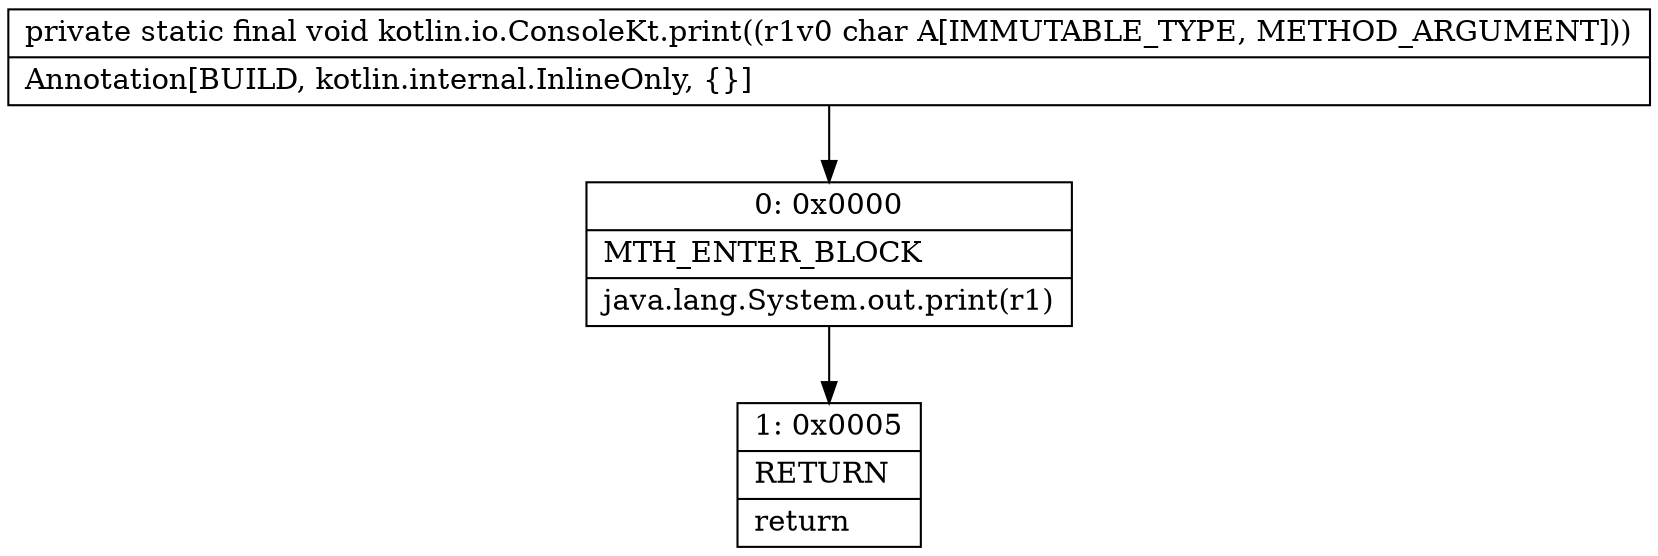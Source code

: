 digraph "CFG forkotlin.io.ConsoleKt.print(C)V" {
Node_0 [shape=record,label="{0\:\ 0x0000|MTH_ENTER_BLOCK\l|java.lang.System.out.print(r1)\l}"];
Node_1 [shape=record,label="{1\:\ 0x0005|RETURN\l|return\l}"];
MethodNode[shape=record,label="{private static final void kotlin.io.ConsoleKt.print((r1v0 char A[IMMUTABLE_TYPE, METHOD_ARGUMENT]))  | Annotation[BUILD, kotlin.internal.InlineOnly, \{\}]\l}"];
MethodNode -> Node_0;
Node_0 -> Node_1;
}

